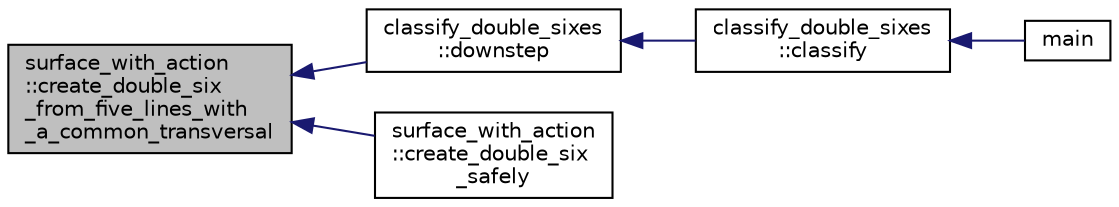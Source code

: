 digraph "surface_with_action::create_double_six_from_five_lines_with_a_common_transversal"
{
  edge [fontname="Helvetica",fontsize="10",labelfontname="Helvetica",labelfontsize="10"];
  node [fontname="Helvetica",fontsize="10",shape=record];
  rankdir="LR";
  Node752 [label="surface_with_action\l::create_double_six\l_from_five_lines_with\l_a_common_transversal",height=0.2,width=0.4,color="black", fillcolor="grey75", style="filled", fontcolor="black"];
  Node752 -> Node753 [dir="back",color="midnightblue",fontsize="10",style="solid",fontname="Helvetica"];
  Node753 [label="classify_double_sixes\l::downstep",height=0.2,width=0.4,color="black", fillcolor="white", style="filled",URL="$dd/d23/classclassify__double__sixes.html#aed4b1460612fe2fd5b4e4611e83b2806"];
  Node753 -> Node754 [dir="back",color="midnightblue",fontsize="10",style="solid",fontname="Helvetica"];
  Node754 [label="classify_double_sixes\l::classify",height=0.2,width=0.4,color="black", fillcolor="white", style="filled",URL="$dd/d23/classclassify__double__sixes.html#aa22b7c156d68376a603743c8b43a58ef"];
  Node754 -> Node755 [dir="back",color="midnightblue",fontsize="10",style="solid",fontname="Helvetica"];
  Node755 [label="main",height=0.2,width=0.4,color="black", fillcolor="white", style="filled",URL="$df/df8/surface__classify_8_c.html#a217dbf8b442f20279ea00b898af96f52"];
  Node752 -> Node756 [dir="back",color="midnightblue",fontsize="10",style="solid",fontname="Helvetica"];
  Node756 [label="surface_with_action\l::create_double_six\l_safely",height=0.2,width=0.4,color="black", fillcolor="white", style="filled",URL="$d8/df9/classsurface__with__action.html#a5d151dc90786f5466eb08dc1e2939170"];
}
